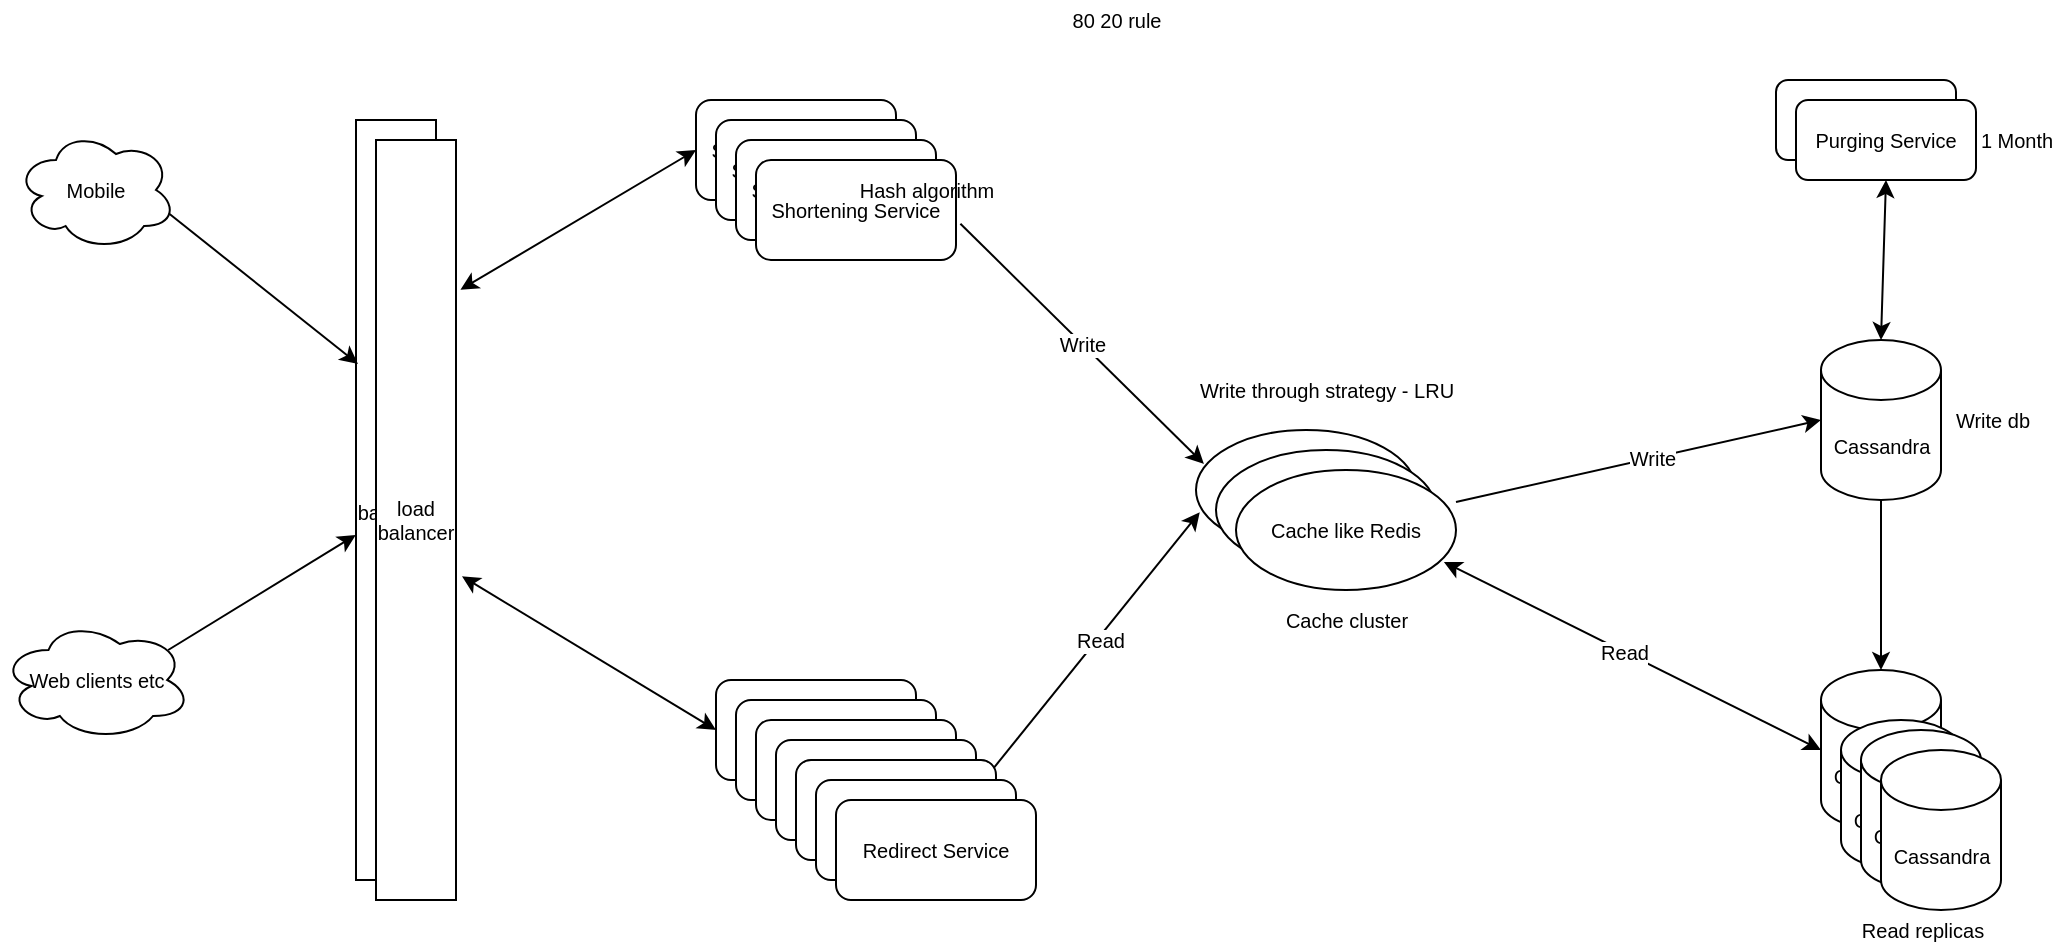 <mxfile version="17.4.6" type="github">
  <diagram id="C5RBs43oDa-KdzZeNtuy" name="Page-1">
    <mxGraphModel dx="1666" dy="805" grid="1" gridSize="10" guides="1" tooltips="1" connect="1" arrows="1" fold="1" page="1" pageScale="1" pageWidth="1169" pageHeight="827" math="0" shadow="0">
      <root>
        <mxCell id="WIyWlLk6GJQsqaUBKTNV-0" />
        <mxCell id="WIyWlLk6GJQsqaUBKTNV-1" parent="WIyWlLk6GJQsqaUBKTNV-0" />
        <mxCell id="ySn6C3Ql4K5Sra8jGcaf-0" value="&lt;font style=&quot;font-size: 10px&quot;&gt;Web clients etc&lt;/font&gt;" style="ellipse;shape=cloud;whiteSpace=wrap;html=1;" parent="WIyWlLk6GJQsqaUBKTNV-1" vertex="1">
          <mxGeometry x="22.5" y="360" width="95" height="60" as="geometry" />
        </mxCell>
        <mxCell id="ySn6C3Ql4K5Sra8jGcaf-1" value="&lt;font style=&quot;font-size: 10px&quot;&gt;Mobile&lt;/font&gt;" style="ellipse;shape=cloud;whiteSpace=wrap;html=1;" parent="WIyWlLk6GJQsqaUBKTNV-1" vertex="1">
          <mxGeometry x="30" y="115" width="80" height="60" as="geometry" />
        </mxCell>
        <mxCell id="ySn6C3Ql4K5Sra8jGcaf-4" value="load balancer" style="rounded=0;whiteSpace=wrap;html=1;fontSize=10;" parent="WIyWlLk6GJQsqaUBKTNV-1" vertex="1">
          <mxGeometry x="200" y="110" width="40" height="380" as="geometry" />
        </mxCell>
        <mxCell id="ySn6C3Ql4K5Sra8jGcaf-5" value="" style="endArrow=classic;html=1;rounded=0;fontSize=10;exitX=0.96;exitY=0.7;exitDx=0;exitDy=0;exitPerimeter=0;entryX=0.025;entryY=0.321;entryDx=0;entryDy=0;entryPerimeter=0;" parent="WIyWlLk6GJQsqaUBKTNV-1" source="ySn6C3Ql4K5Sra8jGcaf-1" edge="1" target="ySn6C3Ql4K5Sra8jGcaf-4">
          <mxGeometry width="50" height="50" relative="1" as="geometry">
            <mxPoint x="90" y="130" as="sourcePoint" />
            <mxPoint x="130" y="190" as="targetPoint" />
          </mxGeometry>
        </mxCell>
        <mxCell id="ySn6C3Ql4K5Sra8jGcaf-6" value="" style="endArrow=classic;html=1;rounded=0;fontSize=10;entryX=-0.003;entryY=0.546;entryDx=0;entryDy=0;entryPerimeter=0;exitX=0.88;exitY=0.25;exitDx=0;exitDy=0;exitPerimeter=0;" parent="WIyWlLk6GJQsqaUBKTNV-1" target="ySn6C3Ql4K5Sra8jGcaf-4" edge="1" source="ySn6C3Ql4K5Sra8jGcaf-0">
          <mxGeometry width="50" height="50" relative="1" as="geometry">
            <mxPoint x="90" y="270" as="sourcePoint" />
            <mxPoint x="140" y="220" as="targetPoint" />
          </mxGeometry>
        </mxCell>
        <mxCell id="ySn6C3Ql4K5Sra8jGcaf-7" value="Shortening Service" style="rounded=1;whiteSpace=wrap;html=1;fontSize=10;" parent="WIyWlLk6GJQsqaUBKTNV-1" vertex="1">
          <mxGeometry x="370" y="100" width="100" height="50" as="geometry" />
        </mxCell>
        <mxCell id="ySn6C3Ql4K5Sra8jGcaf-8" value="Shortening Service" style="rounded=1;whiteSpace=wrap;html=1;fontSize=10;" parent="WIyWlLk6GJQsqaUBKTNV-1" vertex="1">
          <mxGeometry x="380" y="110" width="100" height="50" as="geometry" />
        </mxCell>
        <mxCell id="ySn6C3Ql4K5Sra8jGcaf-9" value="Shortening Service" style="rounded=1;whiteSpace=wrap;html=1;fontSize=10;" parent="WIyWlLk6GJQsqaUBKTNV-1" vertex="1">
          <mxGeometry x="390" y="120" width="100" height="50" as="geometry" />
        </mxCell>
        <mxCell id="ySn6C3Ql4K5Sra8jGcaf-10" value="Shortening Service" style="rounded=1;whiteSpace=wrap;html=1;fontSize=10;" parent="WIyWlLk6GJQsqaUBKTNV-1" vertex="1">
          <mxGeometry x="400" y="130" width="100" height="50" as="geometry" />
        </mxCell>
        <mxCell id="ySn6C3Ql4K5Sra8jGcaf-11" value="Cassandra" style="shape=cylinder3;whiteSpace=wrap;html=1;boundedLbl=1;backgroundOutline=1;size=15;fontSize=10;" parent="WIyWlLk6GJQsqaUBKTNV-1" vertex="1">
          <mxGeometry x="932.5" y="220" width="60" height="80" as="geometry" />
        </mxCell>
        <mxCell id="ySn6C3Ql4K5Sra8jGcaf-12" value="Cassandra" style="shape=cylinder3;whiteSpace=wrap;html=1;boundedLbl=1;backgroundOutline=1;size=15;fontSize=10;" parent="WIyWlLk6GJQsqaUBKTNV-1" vertex="1">
          <mxGeometry x="932.5" y="385" width="60" height="80" as="geometry" />
        </mxCell>
        <mxCell id="ySn6C3Ql4K5Sra8jGcaf-13" value="Cassandra" style="shape=cylinder3;whiteSpace=wrap;html=1;boundedLbl=1;backgroundOutline=1;size=15;fontSize=10;" parent="WIyWlLk6GJQsqaUBKTNV-1" vertex="1">
          <mxGeometry x="942.5" y="410" width="60" height="75" as="geometry" />
        </mxCell>
        <mxCell id="ySn6C3Ql4K5Sra8jGcaf-14" value="Cassandra" style="shape=cylinder3;whiteSpace=wrap;html=1;boundedLbl=1;backgroundOutline=1;size=15;fontSize=10;" parent="WIyWlLk6GJQsqaUBKTNV-1" vertex="1">
          <mxGeometry x="952.5" y="415" width="60" height="80" as="geometry" />
        </mxCell>
        <mxCell id="ySn6C3Ql4K5Sra8jGcaf-15" value="Cassandra" style="shape=cylinder3;whiteSpace=wrap;html=1;boundedLbl=1;backgroundOutline=1;size=15;fontSize=10;" parent="WIyWlLk6GJQsqaUBKTNV-1" vertex="1">
          <mxGeometry x="962.5" y="425" width="60" height="80" as="geometry" />
        </mxCell>
        <mxCell id="ySn6C3Ql4K5Sra8jGcaf-17" value="Read replicas" style="text;html=1;resizable=0;autosize=1;align=center;verticalAlign=middle;points=[];fillColor=none;strokeColor=none;rounded=0;fontSize=10;" parent="WIyWlLk6GJQsqaUBKTNV-1" vertex="1">
          <mxGeometry x="942.5" y="505" width="80" height="20" as="geometry" />
        </mxCell>
        <mxCell id="ySn6C3Ql4K5Sra8jGcaf-19" value="Write db" style="text;html=1;resizable=0;autosize=1;align=center;verticalAlign=middle;points=[];fillColor=none;strokeColor=none;rounded=0;fontSize=10;" parent="WIyWlLk6GJQsqaUBKTNV-1" vertex="1">
          <mxGeometry x="992.5" y="250" width="50" height="20" as="geometry" />
        </mxCell>
        <mxCell id="ySn6C3Ql4K5Sra8jGcaf-20" value="" style="endArrow=classic;html=1;rounded=0;fontSize=10;entryX=0.5;entryY=0;entryDx=0;entryDy=0;exitX=0.5;exitY=1;exitDx=0;exitDy=0;exitPerimeter=0;entryPerimeter=0;" parent="WIyWlLk6GJQsqaUBKTNV-1" source="ySn6C3Ql4K5Sra8jGcaf-11" target="ySn6C3Ql4K5Sra8jGcaf-12" edge="1">
          <mxGeometry width="50" height="50" relative="1" as="geometry">
            <mxPoint x="962.5" y="325" as="sourcePoint" />
            <mxPoint x="1022.5" y="275" as="targetPoint" />
          </mxGeometry>
        </mxCell>
        <mxCell id="ySn6C3Ql4K5Sra8jGcaf-21" value="Cache like Redis" style="ellipse;whiteSpace=wrap;html=1;fontSize=10;" parent="WIyWlLk6GJQsqaUBKTNV-1" vertex="1">
          <mxGeometry x="620" y="265" width="110" height="60" as="geometry" />
        </mxCell>
        <mxCell id="ySn6C3Ql4K5Sra8jGcaf-22" value="Write through strategy - LRU" style="text;html=1;resizable=0;autosize=1;align=center;verticalAlign=middle;points=[];fillColor=none;strokeColor=none;rounded=0;fontSize=10;" parent="WIyWlLk6GJQsqaUBKTNV-1" vertex="1">
          <mxGeometry x="615" y="235" width="140" height="20" as="geometry" />
        </mxCell>
        <mxCell id="9i1qgNekyrofTj8gUUyd-0" value="Redirect Service" style="rounded=1;whiteSpace=wrap;html=1;fontSize=10;" parent="WIyWlLk6GJQsqaUBKTNV-1" vertex="1">
          <mxGeometry x="380" y="390" width="100" height="50" as="geometry" />
        </mxCell>
        <mxCell id="9i1qgNekyrofTj8gUUyd-1" value="Redirect Service" style="rounded=1;whiteSpace=wrap;html=1;fontSize=10;" parent="WIyWlLk6GJQsqaUBKTNV-1" vertex="1">
          <mxGeometry x="390" y="400" width="100" height="50" as="geometry" />
        </mxCell>
        <mxCell id="9i1qgNekyrofTj8gUUyd-2" value="Redirect Service" style="rounded=1;whiteSpace=wrap;html=1;fontSize=10;" parent="WIyWlLk6GJQsqaUBKTNV-1" vertex="1">
          <mxGeometry x="400" y="410" width="100" height="50" as="geometry" />
        </mxCell>
        <mxCell id="9i1qgNekyrofTj8gUUyd-3" value="Redirect Service" style="rounded=1;whiteSpace=wrap;html=1;fontSize=10;" parent="WIyWlLk6GJQsqaUBKTNV-1" vertex="1">
          <mxGeometry x="410" y="420" width="100" height="50" as="geometry" />
        </mxCell>
        <mxCell id="9i1qgNekyrofTj8gUUyd-9" value="" style="endArrow=classic;startArrow=classic;html=1;rounded=0;fontSize=10;entryX=0;entryY=0.5;entryDx=0;entryDy=0;exitX=1.056;exitY=0.197;exitDx=0;exitDy=0;exitPerimeter=0;" parent="WIyWlLk6GJQsqaUBKTNV-1" source="9i1qgNekyrofTj8gUUyd-36" target="ySn6C3Ql4K5Sra8jGcaf-7" edge="1">
          <mxGeometry width="50" height="50" relative="1" as="geometry">
            <mxPoint x="180" y="190" as="sourcePoint" />
            <mxPoint x="280" y="190" as="targetPoint" />
          </mxGeometry>
        </mxCell>
        <mxCell id="9i1qgNekyrofTj8gUUyd-10" value="" style="endArrow=classic;startArrow=classic;html=1;rounded=0;fontSize=10;exitX=1.075;exitY=0.574;exitDx=0;exitDy=0;entryX=0;entryY=0.5;entryDx=0;entryDy=0;exitPerimeter=0;" parent="WIyWlLk6GJQsqaUBKTNV-1" source="9i1qgNekyrofTj8gUUyd-36" target="9i1qgNekyrofTj8gUUyd-0" edge="1">
          <mxGeometry width="50" height="50" relative="1" as="geometry">
            <mxPoint x="170.0" y="230.0" as="sourcePoint" />
            <mxPoint x="228" y="260" as="targetPoint" />
          </mxGeometry>
        </mxCell>
        <mxCell id="9i1qgNekyrofTj8gUUyd-13" value="" style="endArrow=classic;html=1;rounded=0;fontSize=10;entryX=0;entryY=0.5;entryDx=0;entryDy=0;entryPerimeter=0;exitX=1;exitY=0.267;exitDx=0;exitDy=0;exitPerimeter=0;" parent="WIyWlLk6GJQsqaUBKTNV-1" source="9i1qgNekyrofTj8gUUyd-25" target="ySn6C3Ql4K5Sra8jGcaf-11" edge="1">
          <mxGeometry width="50" height="50" relative="1" as="geometry">
            <mxPoint x="807.04" y="301" as="sourcePoint" />
            <mxPoint x="841.98" y="340" as="targetPoint" />
          </mxGeometry>
        </mxCell>
        <mxCell id="9i1qgNekyrofTj8gUUyd-14" value="Write" style="edgeLabel;html=1;align=center;verticalAlign=middle;resizable=0;points=[];fontSize=10;" parent="9i1qgNekyrofTj8gUUyd-13" vertex="1" connectable="0">
          <mxGeometry x="0.072" relative="1" as="geometry">
            <mxPoint as="offset" />
          </mxGeometry>
        </mxCell>
        <mxCell id="9i1qgNekyrofTj8gUUyd-17" value="Cache cluster" style="text;html=1;resizable=0;autosize=1;align=center;verticalAlign=middle;points=[];fillColor=none;strokeColor=none;rounded=0;fontSize=10;" parent="WIyWlLk6GJQsqaUBKTNV-1" vertex="1">
          <mxGeometry x="655" y="350" width="80" height="20" as="geometry" />
        </mxCell>
        <mxCell id="9i1qgNekyrofTj8gUUyd-18" value="" style="endArrow=classic;startArrow=classic;html=1;rounded=0;fontSize=10;exitX=1;exitY=0.5;exitDx=0;exitDy=0;entryX=0.017;entryY=0.686;entryDx=0;entryDy=0;entryPerimeter=0;" parent="WIyWlLk6GJQsqaUBKTNV-1" source="9i1qgNekyrofTj8gUUyd-3" target="ySn6C3Ql4K5Sra8jGcaf-21" edge="1">
          <mxGeometry width="50" height="50" relative="1" as="geometry">
            <mxPoint x="407.6" y="308.4" as="sourcePoint" />
            <mxPoint x="428" y="285" as="targetPoint" />
          </mxGeometry>
        </mxCell>
        <mxCell id="9i1qgNekyrofTj8gUUyd-22" value="Read" style="edgeLabel;html=1;align=center;verticalAlign=middle;resizable=0;points=[];fontSize=10;" parent="9i1qgNekyrofTj8gUUyd-18" vertex="1" connectable="0">
          <mxGeometry x="0.093" y="-1" relative="1" as="geometry">
            <mxPoint as="offset" />
          </mxGeometry>
        </mxCell>
        <mxCell id="9i1qgNekyrofTj8gUUyd-20" value="Write" style="endArrow=classic;html=1;rounded=0;fontSize=10;entryX=0.036;entryY=0.283;entryDx=0;entryDy=0;entryPerimeter=0;exitX=1.022;exitY=0.637;exitDx=0;exitDy=0;exitPerimeter=0;" parent="WIyWlLk6GJQsqaUBKTNV-1" source="ySn6C3Ql4K5Sra8jGcaf-10" target="ySn6C3Ql4K5Sra8jGcaf-21" edge="1">
          <mxGeometry width="50" height="50" relative="1" as="geometry">
            <mxPoint x="395.3" y="160.1" as="sourcePoint" />
            <mxPoint x="340.0" y="51.16" as="targetPoint" />
          </mxGeometry>
        </mxCell>
        <mxCell id="9i1qgNekyrofTj8gUUyd-21" value="" style="endArrow=classic;startArrow=classic;html=1;rounded=0;fontSize=10;exitX=0.945;exitY=0.767;exitDx=0;exitDy=0;entryX=0;entryY=0.5;entryDx=0;entryDy=0;entryPerimeter=0;exitPerimeter=0;" parent="WIyWlLk6GJQsqaUBKTNV-1" source="9i1qgNekyrofTj8gUUyd-25" target="ySn6C3Ql4K5Sra8jGcaf-12" edge="1">
          <mxGeometry width="50" height="50" relative="1" as="geometry">
            <mxPoint x="800.0" y="326.02" as="sourcePoint" />
            <mxPoint x="874.98" y="360" as="targetPoint" />
            <Array as="points" />
          </mxGeometry>
        </mxCell>
        <mxCell id="9i1qgNekyrofTj8gUUyd-23" value="Read" style="edgeLabel;html=1;align=center;verticalAlign=middle;resizable=0;points=[];fontSize=10;" parent="9i1qgNekyrofTj8gUUyd-21" vertex="1" connectable="0">
          <mxGeometry x="-0.051" relative="1" as="geometry">
            <mxPoint as="offset" />
          </mxGeometry>
        </mxCell>
        <mxCell id="9i1qgNekyrofTj8gUUyd-24" value="Cache like Redis" style="ellipse;whiteSpace=wrap;html=1;fontSize=10;" parent="WIyWlLk6GJQsqaUBKTNV-1" vertex="1">
          <mxGeometry x="630" y="275" width="110" height="60" as="geometry" />
        </mxCell>
        <mxCell id="9i1qgNekyrofTj8gUUyd-25" value="Cache like Redis" style="ellipse;whiteSpace=wrap;html=1;fontSize=10;" parent="WIyWlLk6GJQsqaUBKTNV-1" vertex="1">
          <mxGeometry x="640" y="285" width="110" height="60" as="geometry" />
        </mxCell>
        <mxCell id="9i1qgNekyrofTj8gUUyd-32" value="Purging Service" style="rounded=1;whiteSpace=wrap;html=1;fontSize=10;" parent="WIyWlLk6GJQsqaUBKTNV-1" vertex="1">
          <mxGeometry x="910" y="90" width="90" height="40" as="geometry" />
        </mxCell>
        <mxCell id="9i1qgNekyrofTj8gUUyd-33" value="Purging Service" style="rounded=1;whiteSpace=wrap;html=1;fontSize=10;" parent="WIyWlLk6GJQsqaUBKTNV-1" vertex="1">
          <mxGeometry x="920" y="100" width="90" height="40" as="geometry" />
        </mxCell>
        <mxCell id="9i1qgNekyrofTj8gUUyd-34" value="" style="endArrow=classic;startArrow=classic;html=1;rounded=0;fontSize=10;entryX=0.5;entryY=0;entryDx=0;entryDy=0;exitX=0.5;exitY=1;exitDx=0;exitDy=0;entryPerimeter=0;" parent="WIyWlLk6GJQsqaUBKTNV-1" source="9i1qgNekyrofTj8gUUyd-33" target="ySn6C3Ql4K5Sra8jGcaf-11" edge="1">
          <mxGeometry width="50" height="50" relative="1" as="geometry">
            <mxPoint x="942.5" y="185.0" as="sourcePoint" />
            <mxPoint x="1000.14" y="192.6" as="targetPoint" />
          </mxGeometry>
        </mxCell>
        <mxCell id="9i1qgNekyrofTj8gUUyd-35" value="1 Month" style="text;html=1;align=center;verticalAlign=middle;resizable=0;points=[];autosize=1;strokeColor=none;fillColor=none;fontSize=10;" parent="WIyWlLk6GJQsqaUBKTNV-1" vertex="1">
          <mxGeometry x="1005" y="110" width="50" height="20" as="geometry" />
        </mxCell>
        <mxCell id="9i1qgNekyrofTj8gUUyd-36" value="load balancer" style="rounded=0;whiteSpace=wrap;html=1;fontSize=10;" parent="WIyWlLk6GJQsqaUBKTNV-1" vertex="1">
          <mxGeometry x="210" y="120" width="40" height="380" as="geometry" />
        </mxCell>
        <mxCell id="9i1qgNekyrofTj8gUUyd-38" value="Hash algorithm" style="text;html=1;align=center;verticalAlign=middle;resizable=0;points=[];autosize=1;strokeColor=none;fillColor=none;fontSize=10;" parent="WIyWlLk6GJQsqaUBKTNV-1" vertex="1">
          <mxGeometry x="445" y="135" width="80" height="20" as="geometry" />
        </mxCell>
        <mxCell id="9i1qgNekyrofTj8gUUyd-40" value="Redirect Service" style="rounded=1;whiteSpace=wrap;html=1;fontSize=10;" parent="WIyWlLk6GJQsqaUBKTNV-1" vertex="1">
          <mxGeometry x="420" y="430" width="100" height="50" as="geometry" />
        </mxCell>
        <mxCell id="9i1qgNekyrofTj8gUUyd-41" value="Redirect Service" style="rounded=1;whiteSpace=wrap;html=1;fontSize=10;" parent="WIyWlLk6GJQsqaUBKTNV-1" vertex="1">
          <mxGeometry x="430" y="440" width="100" height="50" as="geometry" />
        </mxCell>
        <mxCell id="9i1qgNekyrofTj8gUUyd-42" value="Redirect Service" style="rounded=1;whiteSpace=wrap;html=1;fontSize=10;" parent="WIyWlLk6GJQsqaUBKTNV-1" vertex="1">
          <mxGeometry x="440" y="450" width="100" height="50" as="geometry" />
        </mxCell>
        <mxCell id="9i1qgNekyrofTj8gUUyd-43" value="80 20 rule" style="text;html=1;align=center;verticalAlign=middle;resizable=0;points=[];autosize=1;strokeColor=none;fillColor=none;fontSize=10;" parent="WIyWlLk6GJQsqaUBKTNV-1" vertex="1">
          <mxGeometry x="550" y="50" width="60" height="20" as="geometry" />
        </mxCell>
      </root>
    </mxGraphModel>
  </diagram>
</mxfile>

